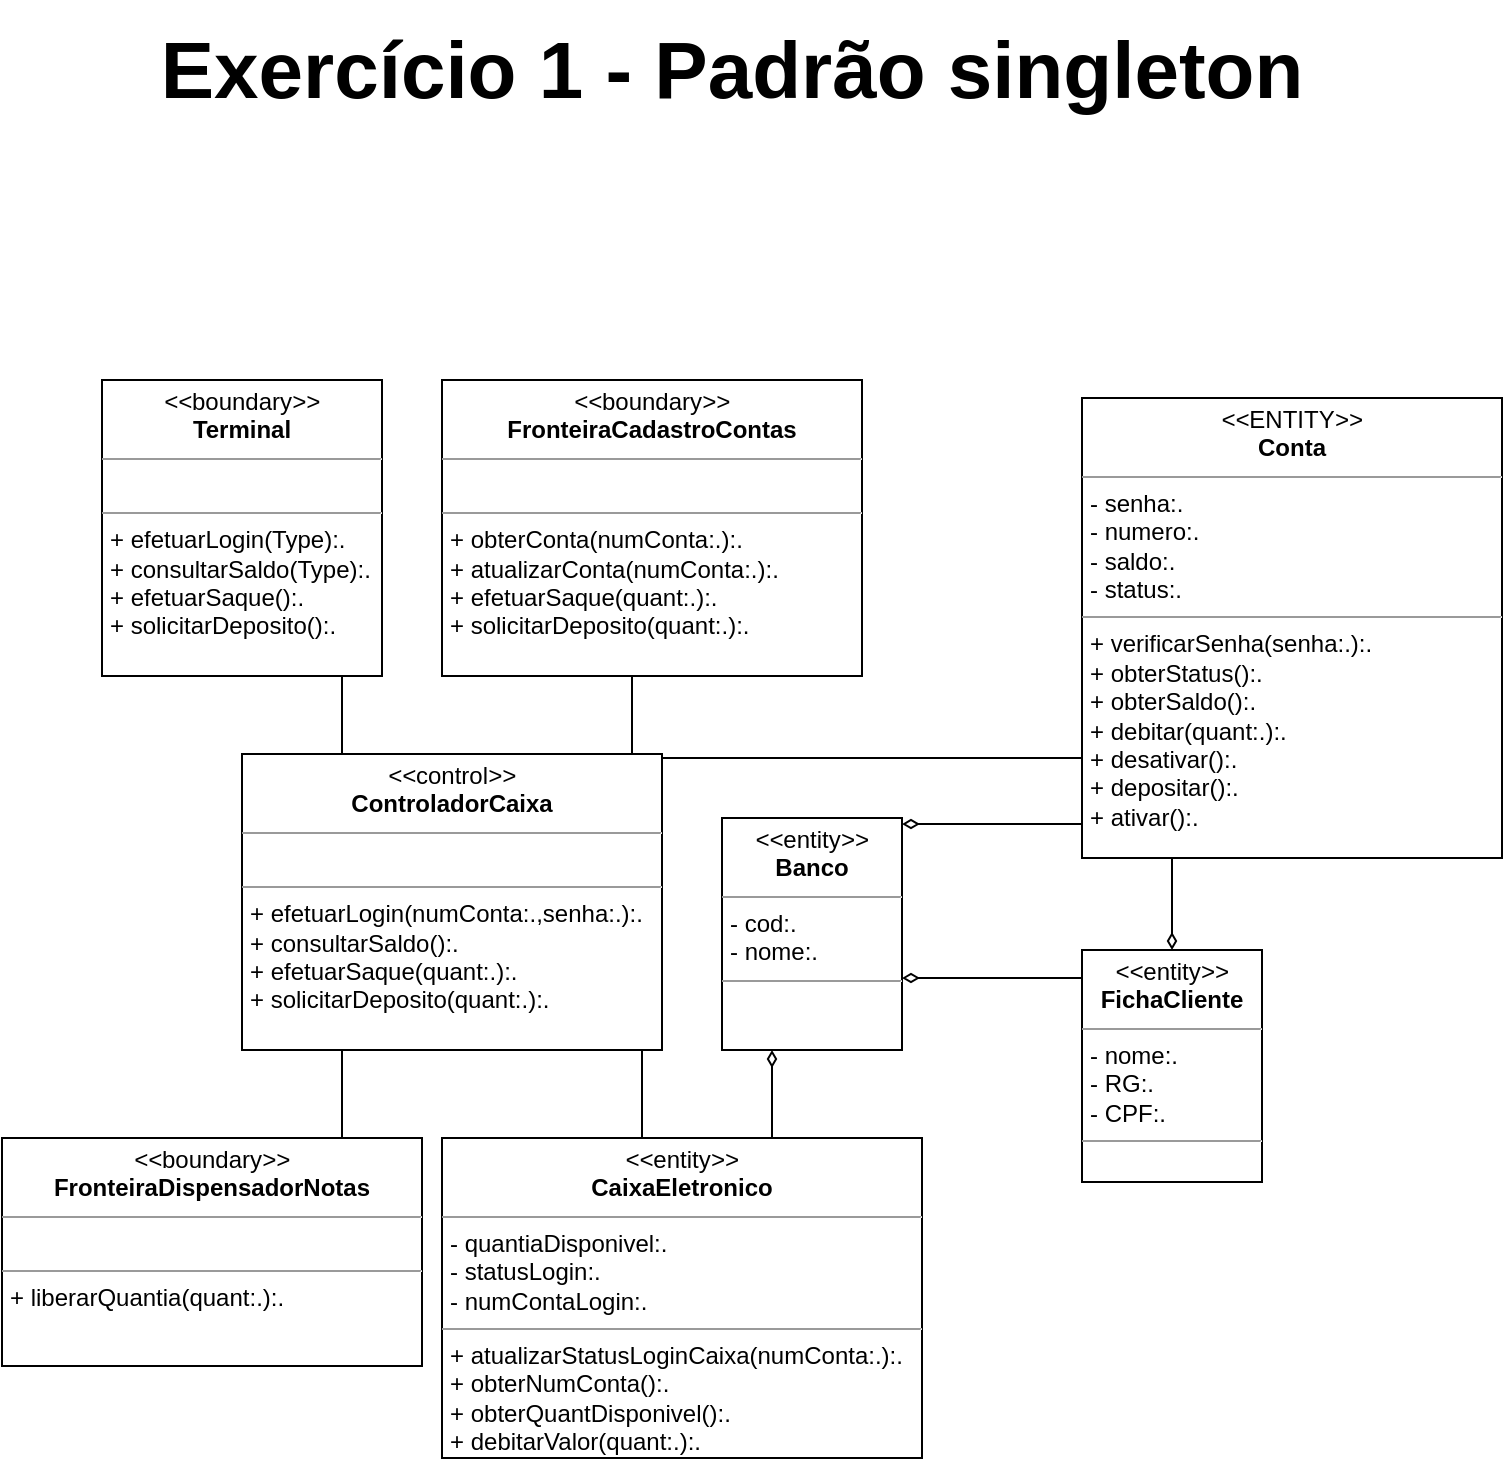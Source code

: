<mxfile version="20.0.4" type="github">
  <diagram id="C5RBs43oDa-KdzZeNtuy" name="Page-1">
    <mxGraphModel dx="1447" dy="822" grid="1" gridSize="10" guides="1" tooltips="1" connect="1" arrows="1" fold="1" page="1" pageScale="1" pageWidth="1169" pageHeight="827" math="0" shadow="0">
      <root>
        <mxCell id="WIyWlLk6GJQsqaUBKTNV-0" />
        <mxCell id="WIyWlLk6GJQsqaUBKTNV-1" parent="WIyWlLk6GJQsqaUBKTNV-0" />
        <mxCell id="RDTARKWvVBVLJ8gn_Zw1-19" value="" style="edgeStyle=orthogonalEdgeStyle;rounded=0;orthogonalLoop=1;jettySize=auto;html=1;endArrow=none;endFill=0;" parent="WIyWlLk6GJQsqaUBKTNV-1" source="RDTARKWvVBVLJ8gn_Zw1-11" target="RDTARKWvVBVLJ8gn_Zw1-18" edge="1">
          <mxGeometry relative="1" as="geometry">
            <Array as="points">
              <mxPoint x="390" y="377" />
              <mxPoint x="390" y="377" />
            </Array>
          </mxGeometry>
        </mxCell>
        <mxCell id="RDTARKWvVBVLJ8gn_Zw1-11" value="&lt;p style=&quot;margin:0px;margin-top:4px;text-align:center;&quot;&gt;&lt;i&gt;&amp;lt;&amp;lt;&lt;/i&gt;boundary&lt;i&gt;&amp;gt;&amp;gt;&lt;/i&gt;&lt;br&gt;&lt;b&gt;Terminal&lt;/b&gt;&lt;/p&gt;&lt;hr size=&quot;1&quot;&gt;&lt;p style=&quot;margin:0px;margin-left:4px;&quot;&gt;&lt;br&gt;&lt;/p&gt;&lt;hr size=&quot;1&quot;&gt;&lt;p style=&quot;margin:0px;margin-left:4px;&quot;&gt;+ efetuarLogin(Type):.&lt;br&gt;+ consultarSaldo(Type):.&lt;/p&gt;&lt;p style=&quot;margin:0px;margin-left:4px;&quot;&gt;+ efetuarSaque():.&lt;/p&gt;&lt;p style=&quot;margin:0px;margin-left:4px;&quot;&gt;+ solicitarDeposito():.&lt;/p&gt;" style="verticalAlign=top;align=left;overflow=fill;fontSize=12;fontFamily=Helvetica;html=1;" parent="WIyWlLk6GJQsqaUBKTNV-1" vertex="1">
          <mxGeometry x="270" y="210" width="140" height="148" as="geometry" />
        </mxCell>
        <mxCell id="RDTARKWvVBVLJ8gn_Zw1-21" value="" style="edgeStyle=orthogonalEdgeStyle;rounded=0;orthogonalLoop=1;jettySize=auto;html=1;endArrow=none;endFill=0;" parent="WIyWlLk6GJQsqaUBKTNV-1" source="RDTARKWvVBVLJ8gn_Zw1-18" target="RDTARKWvVBVLJ8gn_Zw1-20" edge="1">
          <mxGeometry relative="1" as="geometry">
            <Array as="points">
              <mxPoint x="535" y="367" />
              <mxPoint x="535" y="367" />
            </Array>
          </mxGeometry>
        </mxCell>
        <mxCell id="RDTARKWvVBVLJ8gn_Zw1-23" value="" style="edgeStyle=orthogonalEdgeStyle;rounded=0;orthogonalLoop=1;jettySize=auto;html=1;endArrow=none;endFill=0;" parent="WIyWlLk6GJQsqaUBKTNV-1" target="RDTARKWvVBVLJ8gn_Zw1-22" edge="1">
          <mxGeometry relative="1" as="geometry">
            <mxPoint x="365" y="545" as="sourcePoint" />
            <Array as="points">
              <mxPoint x="390" y="545" />
            </Array>
          </mxGeometry>
        </mxCell>
        <mxCell id="RDTARKWvVBVLJ8gn_Zw1-26" value="" style="edgeStyle=orthogonalEdgeStyle;rounded=0;orthogonalLoop=1;jettySize=auto;html=1;endArrow=none;endFill=0;" parent="WIyWlLk6GJQsqaUBKTNV-1" source="RDTARKWvVBVLJ8gn_Zw1-18" target="RDTARKWvVBVLJ8gn_Zw1-25" edge="1">
          <mxGeometry relative="1" as="geometry">
            <Array as="points">
              <mxPoint x="540" y="579" />
              <mxPoint x="540" y="579" />
            </Array>
          </mxGeometry>
        </mxCell>
        <mxCell id="RDTARKWvVBVLJ8gn_Zw1-33" value="" style="edgeStyle=orthogonalEdgeStyle;rounded=0;orthogonalLoop=1;jettySize=auto;html=1;endArrow=none;endFill=0;" parent="WIyWlLk6GJQsqaUBKTNV-1" source="RDTARKWvVBVLJ8gn_Zw1-18" target="RDTARKWvVBVLJ8gn_Zw1-32" edge="1">
          <mxGeometry relative="1" as="geometry">
            <Array as="points">
              <mxPoint x="710" y="399" />
              <mxPoint x="710" y="399" />
            </Array>
          </mxGeometry>
        </mxCell>
        <mxCell id="RDTARKWvVBVLJ8gn_Zw1-18" value="&lt;p style=&quot;margin:0px;margin-top:4px;text-align:center;&quot;&gt;&lt;i&gt;&amp;lt;&amp;lt;&lt;/i&gt;control&lt;i&gt;&amp;gt;&amp;gt;&lt;/i&gt;&lt;br&gt;&lt;b&gt;ControladorCaixa&lt;/b&gt;&lt;/p&gt;&lt;hr size=&quot;1&quot;&gt;&lt;p style=&quot;margin:0px;margin-left:4px;&quot;&gt;&lt;br&gt;&lt;/p&gt;&lt;hr size=&quot;1&quot;&gt;&lt;p style=&quot;margin:0px;margin-left:4px;&quot;&gt;+ efetuarLogin(numConta:.,senha:.):.&lt;br&gt;+ consultarSaldo():.&lt;/p&gt;&lt;p style=&quot;margin:0px;margin-left:4px;&quot;&gt;+ efetuarSaque(quant:.):.&lt;/p&gt;&lt;p style=&quot;margin:0px;margin-left:4px;&quot;&gt;+ solicitarDeposito(quant:.):.&lt;/p&gt;" style="verticalAlign=top;align=left;overflow=fill;fontSize=12;fontFamily=Helvetica;html=1;" parent="WIyWlLk6GJQsqaUBKTNV-1" vertex="1">
          <mxGeometry x="340" y="397" width="210" height="148" as="geometry" />
        </mxCell>
        <mxCell id="RDTARKWvVBVLJ8gn_Zw1-20" value="&lt;p style=&quot;margin:0px;margin-top:4px;text-align:center;&quot;&gt;&lt;i&gt;&amp;lt;&amp;lt;&lt;/i&gt;boundary&lt;i&gt;&amp;gt;&amp;gt;&lt;/i&gt;&lt;br&gt;&lt;b&gt;FronteiraCadastroContas&lt;/b&gt;&lt;/p&gt;&lt;hr size=&quot;1&quot;&gt;&lt;p style=&quot;margin:0px;margin-left:4px;&quot;&gt;&lt;br&gt;&lt;/p&gt;&lt;hr size=&quot;1&quot;&gt;&lt;p style=&quot;margin:0px;margin-left:4px;&quot;&gt;+ obterConta(numConta:.):.&lt;br&gt;+ atualizarConta(numConta:.):.&lt;/p&gt;&lt;p style=&quot;margin:0px;margin-left:4px;&quot;&gt;+ efetuarSaque(quant:.):.&lt;/p&gt;&lt;p style=&quot;margin:0px;margin-left:4px;&quot;&gt;+ solicitarDeposito(quant:.):.&lt;/p&gt;" style="verticalAlign=top;align=left;overflow=fill;fontSize=12;fontFamily=Helvetica;html=1;" parent="WIyWlLk6GJQsqaUBKTNV-1" vertex="1">
          <mxGeometry x="440" y="210" width="210" height="148" as="geometry" />
        </mxCell>
        <mxCell id="RDTARKWvVBVLJ8gn_Zw1-22" value="&lt;p style=&quot;margin:0px;margin-top:4px;text-align:center;&quot;&gt;&lt;i&gt;&amp;lt;&amp;lt;&lt;/i&gt;boundary&lt;i&gt;&amp;gt;&amp;gt;&lt;/i&gt;&lt;br&gt;&lt;b&gt;FronteiraDispensadorNotas&lt;/b&gt;&lt;/p&gt;&lt;hr size=&quot;1&quot;&gt;&lt;p style=&quot;margin:0px;margin-left:4px;&quot;&gt;&lt;br&gt;&lt;/p&gt;&lt;hr size=&quot;1&quot;&gt;&lt;p style=&quot;margin:0px;margin-left:4px;&quot;&gt;+ liberarQuantia(quant:.):.&lt;br&gt;&lt;/p&gt;" style="verticalAlign=top;align=left;overflow=fill;fontSize=12;fontFamily=Helvetica;html=1;" parent="WIyWlLk6GJQsqaUBKTNV-1" vertex="1">
          <mxGeometry x="220" y="589" width="210" height="114" as="geometry" />
        </mxCell>
        <mxCell id="RDTARKWvVBVLJ8gn_Zw1-30" value="" style="edgeStyle=orthogonalEdgeStyle;rounded=0;orthogonalLoop=1;jettySize=auto;html=1;endArrow=diamondThin;endFill=0;" parent="WIyWlLk6GJQsqaUBKTNV-1" source="RDTARKWvVBVLJ8gn_Zw1-25" target="RDTARKWvVBVLJ8gn_Zw1-29" edge="1">
          <mxGeometry relative="1" as="geometry">
            <Array as="points">
              <mxPoint x="605" y="579" />
              <mxPoint x="605" y="579" />
            </Array>
          </mxGeometry>
        </mxCell>
        <mxCell id="RDTARKWvVBVLJ8gn_Zw1-25" value="&lt;p style=&quot;margin:0px;margin-top:4px;text-align:center;&quot;&gt;&lt;i&gt;&amp;lt;&amp;lt;&lt;/i&gt;entity&lt;i&gt;&amp;gt;&amp;gt;&lt;/i&gt;&lt;br&gt;&lt;b&gt;CaixaEletronico&lt;/b&gt;&lt;/p&gt;&lt;hr size=&quot;1&quot;&gt;&lt;p style=&quot;margin:0px;margin-left:4px;&quot;&gt;- quantiaDisponivel:.&lt;/p&gt;&lt;p style=&quot;margin:0px;margin-left:4px;&quot;&gt;- statusLogin:.&lt;/p&gt;&lt;p style=&quot;margin:0px;margin-left:4px;&quot;&gt;- numContaLogin:.&lt;/p&gt;&lt;hr size=&quot;1&quot;&gt;&lt;p style=&quot;margin:0px;margin-left:4px;&quot;&gt;+ atualizarStatusLoginCaixa(numConta:.):.&lt;br&gt;+ obterNumConta():.&lt;/p&gt;&lt;p style=&quot;margin:0px;margin-left:4px;&quot;&gt;+ obterQuantDisponivel():.&lt;/p&gt;&lt;p style=&quot;margin:0px;margin-left:4px;&quot;&gt;+ debitarValor(quant:.):.&lt;/p&gt;" style="verticalAlign=top;align=left;overflow=fill;fontSize=12;fontFamily=Helvetica;html=1;" parent="WIyWlLk6GJQsqaUBKTNV-1" vertex="1">
          <mxGeometry x="440" y="589" width="240" height="160" as="geometry" />
        </mxCell>
        <mxCell id="RDTARKWvVBVLJ8gn_Zw1-29" value="&lt;p style=&quot;margin:0px;margin-top:4px;text-align:center;&quot;&gt;&lt;i&gt;&amp;lt;&amp;lt;&lt;/i&gt;entity&lt;i&gt;&amp;gt;&amp;gt;&lt;/i&gt;&lt;br&gt;&lt;b&gt;Banco&lt;/b&gt;&lt;/p&gt;&lt;hr size=&quot;1&quot;&gt;&lt;p style=&quot;margin:0px;margin-left:4px;&quot;&gt;- cod:.&lt;/p&gt;&lt;p style=&quot;margin:0px;margin-left:4px;&quot;&gt;- nome:.&lt;br&gt;&lt;/p&gt;&lt;hr size=&quot;1&quot;&gt;&lt;p style=&quot;margin:0px;margin-left:4px;&quot;&gt;&lt;br&gt;&lt;/p&gt;" style="verticalAlign=top;align=left;overflow=fill;fontSize=12;fontFamily=Helvetica;html=1;" parent="WIyWlLk6GJQsqaUBKTNV-1" vertex="1">
          <mxGeometry x="580" y="429" width="90" height="116" as="geometry" />
        </mxCell>
        <mxCell id="RDTARKWvVBVLJ8gn_Zw1-35" style="edgeStyle=orthogonalEdgeStyle;rounded=0;orthogonalLoop=1;jettySize=auto;html=1;endArrow=diamondThin;endFill=0;entryX=1;entryY=0.026;entryDx=0;entryDy=0;entryPerimeter=0;startArrow=none;startFill=0;jumpSize=6;" parent="WIyWlLk6GJQsqaUBKTNV-1" source="RDTARKWvVBVLJ8gn_Zw1-32" target="RDTARKWvVBVLJ8gn_Zw1-29" edge="1">
          <mxGeometry relative="1" as="geometry">
            <mxPoint x="670" y="439" as="targetPoint" />
            <Array as="points">
              <mxPoint x="740" y="432" />
              <mxPoint x="740" y="432" />
            </Array>
          </mxGeometry>
        </mxCell>
        <mxCell id="RDTARKWvVBVLJ8gn_Zw1-40" value="" style="edgeStyle=orthogonalEdgeStyle;rounded=0;jumpSize=6;orthogonalLoop=1;jettySize=auto;html=1;startArrow=none;startFill=0;endArrow=diamondThin;endFill=0;startSize=0;sourcePerimeterSpacing=0;strokeWidth=1;" parent="WIyWlLk6GJQsqaUBKTNV-1" source="RDTARKWvVBVLJ8gn_Zw1-32" target="RDTARKWvVBVLJ8gn_Zw1-37" edge="1">
          <mxGeometry relative="1" as="geometry">
            <Array as="points">
              <mxPoint x="805" y="469" />
              <mxPoint x="805" y="469" />
            </Array>
          </mxGeometry>
        </mxCell>
        <mxCell id="RDTARKWvVBVLJ8gn_Zw1-32" value="&lt;p style=&quot;margin:0px;margin-top:4px;text-align:center;&quot;&gt;&lt;i&gt;&amp;lt;&amp;lt;&lt;/i&gt;ENTITY&lt;i&gt;&amp;gt;&amp;gt;&lt;/i&gt;&lt;br&gt;&lt;b&gt;Conta&lt;/b&gt;&lt;/p&gt;&lt;hr size=&quot;1&quot;&gt;&lt;p style=&quot;margin:0px;margin-left:4px;&quot;&gt;- senha:.&lt;/p&gt;&lt;p style=&quot;margin:0px;margin-left:4px;&quot;&gt;- numero:.&lt;/p&gt;&lt;p style=&quot;margin:0px;margin-left:4px;&quot;&gt;- saldo:.&lt;/p&gt;&lt;p style=&quot;margin:0px;margin-left:4px;&quot;&gt;- status:.&lt;/p&gt;&lt;hr size=&quot;1&quot;&gt;&lt;p style=&quot;margin:0px;margin-left:4px;&quot;&gt;+ verificarSenha(senha:.):.&lt;br&gt;+ obterStatus():.&lt;/p&gt;&lt;p style=&quot;margin:0px;margin-left:4px;&quot;&gt;+ obterSaldo():.&lt;/p&gt;&lt;p style=&quot;margin:0px;margin-left:4px;&quot;&gt;+ debitar(quant:.):.&lt;/p&gt;&lt;p style=&quot;margin:0px;margin-left:4px;&quot;&gt;+ desativar():.&lt;/p&gt;&lt;p style=&quot;margin:0px;margin-left:4px;&quot;&gt;+ depositar():.&lt;/p&gt;&lt;p style=&quot;margin:0px;margin-left:4px;&quot;&gt;+ ativar():.&lt;/p&gt;" style="verticalAlign=top;align=left;overflow=fill;fontSize=12;fontFamily=Helvetica;html=1;" parent="WIyWlLk6GJQsqaUBKTNV-1" vertex="1">
          <mxGeometry x="760" y="219" width="210" height="230" as="geometry" />
        </mxCell>
        <mxCell id="RDTARKWvVBVLJ8gn_Zw1-39" value="" style="edgeStyle=orthogonalEdgeStyle;rounded=0;jumpSize=6;orthogonalLoop=1;jettySize=auto;html=1;startArrow=none;startFill=0;endArrow=diamondThin;endFill=0;startSize=0;sourcePerimeterSpacing=0;strokeWidth=1;" parent="WIyWlLk6GJQsqaUBKTNV-1" source="RDTARKWvVBVLJ8gn_Zw1-37" target="RDTARKWvVBVLJ8gn_Zw1-29" edge="1">
          <mxGeometry relative="1" as="geometry">
            <Array as="points">
              <mxPoint x="690" y="509" />
              <mxPoint x="690" y="509" />
            </Array>
          </mxGeometry>
        </mxCell>
        <mxCell id="RDTARKWvVBVLJ8gn_Zw1-37" value="&lt;p style=&quot;margin:0px;margin-top:4px;text-align:center;&quot;&gt;&lt;i&gt;&amp;lt;&amp;lt;&lt;/i&gt;entity&lt;i&gt;&amp;gt;&amp;gt;&lt;/i&gt;&lt;br&gt;&lt;b&gt;FichaCliente&lt;/b&gt;&lt;/p&gt;&lt;hr size=&quot;1&quot;&gt;&lt;p style=&quot;margin:0px;margin-left:4px;&quot;&gt;- nome:.&lt;/p&gt;&lt;p style=&quot;margin:0px;margin-left:4px;&quot;&gt;- RG:.&lt;br&gt;&lt;/p&gt;&lt;p style=&quot;margin:0px;margin-left:4px;&quot;&gt;- CPF:.&lt;/p&gt;&lt;hr size=&quot;1&quot;&gt;&lt;p style=&quot;margin:0px;margin-left:4px;&quot;&gt;&lt;br&gt;&lt;/p&gt;" style="verticalAlign=top;align=left;overflow=fill;fontSize=12;fontFamily=Helvetica;html=1;" parent="WIyWlLk6GJQsqaUBKTNV-1" vertex="1">
          <mxGeometry x="760" y="495" width="90" height="116" as="geometry" />
        </mxCell>
        <mxCell id="2rusWfzDz1zi7gcu8Gq9-0" value="Exercício 1 - Padrão singleton" style="text;align=center;fontStyle=1;verticalAlign=middle;spacingLeft=3;spacingRight=3;strokeColor=none;rotatable=0;points=[[0,0.5],[1,0.5]];portConstraint=eastwest;fontSize=40;labelBorderColor=none;strokeWidth=0;" vertex="1" parent="WIyWlLk6GJQsqaUBKTNV-1">
          <mxGeometry x="290" y="20" width="590" height="60" as="geometry" />
        </mxCell>
      </root>
    </mxGraphModel>
  </diagram>
</mxfile>
